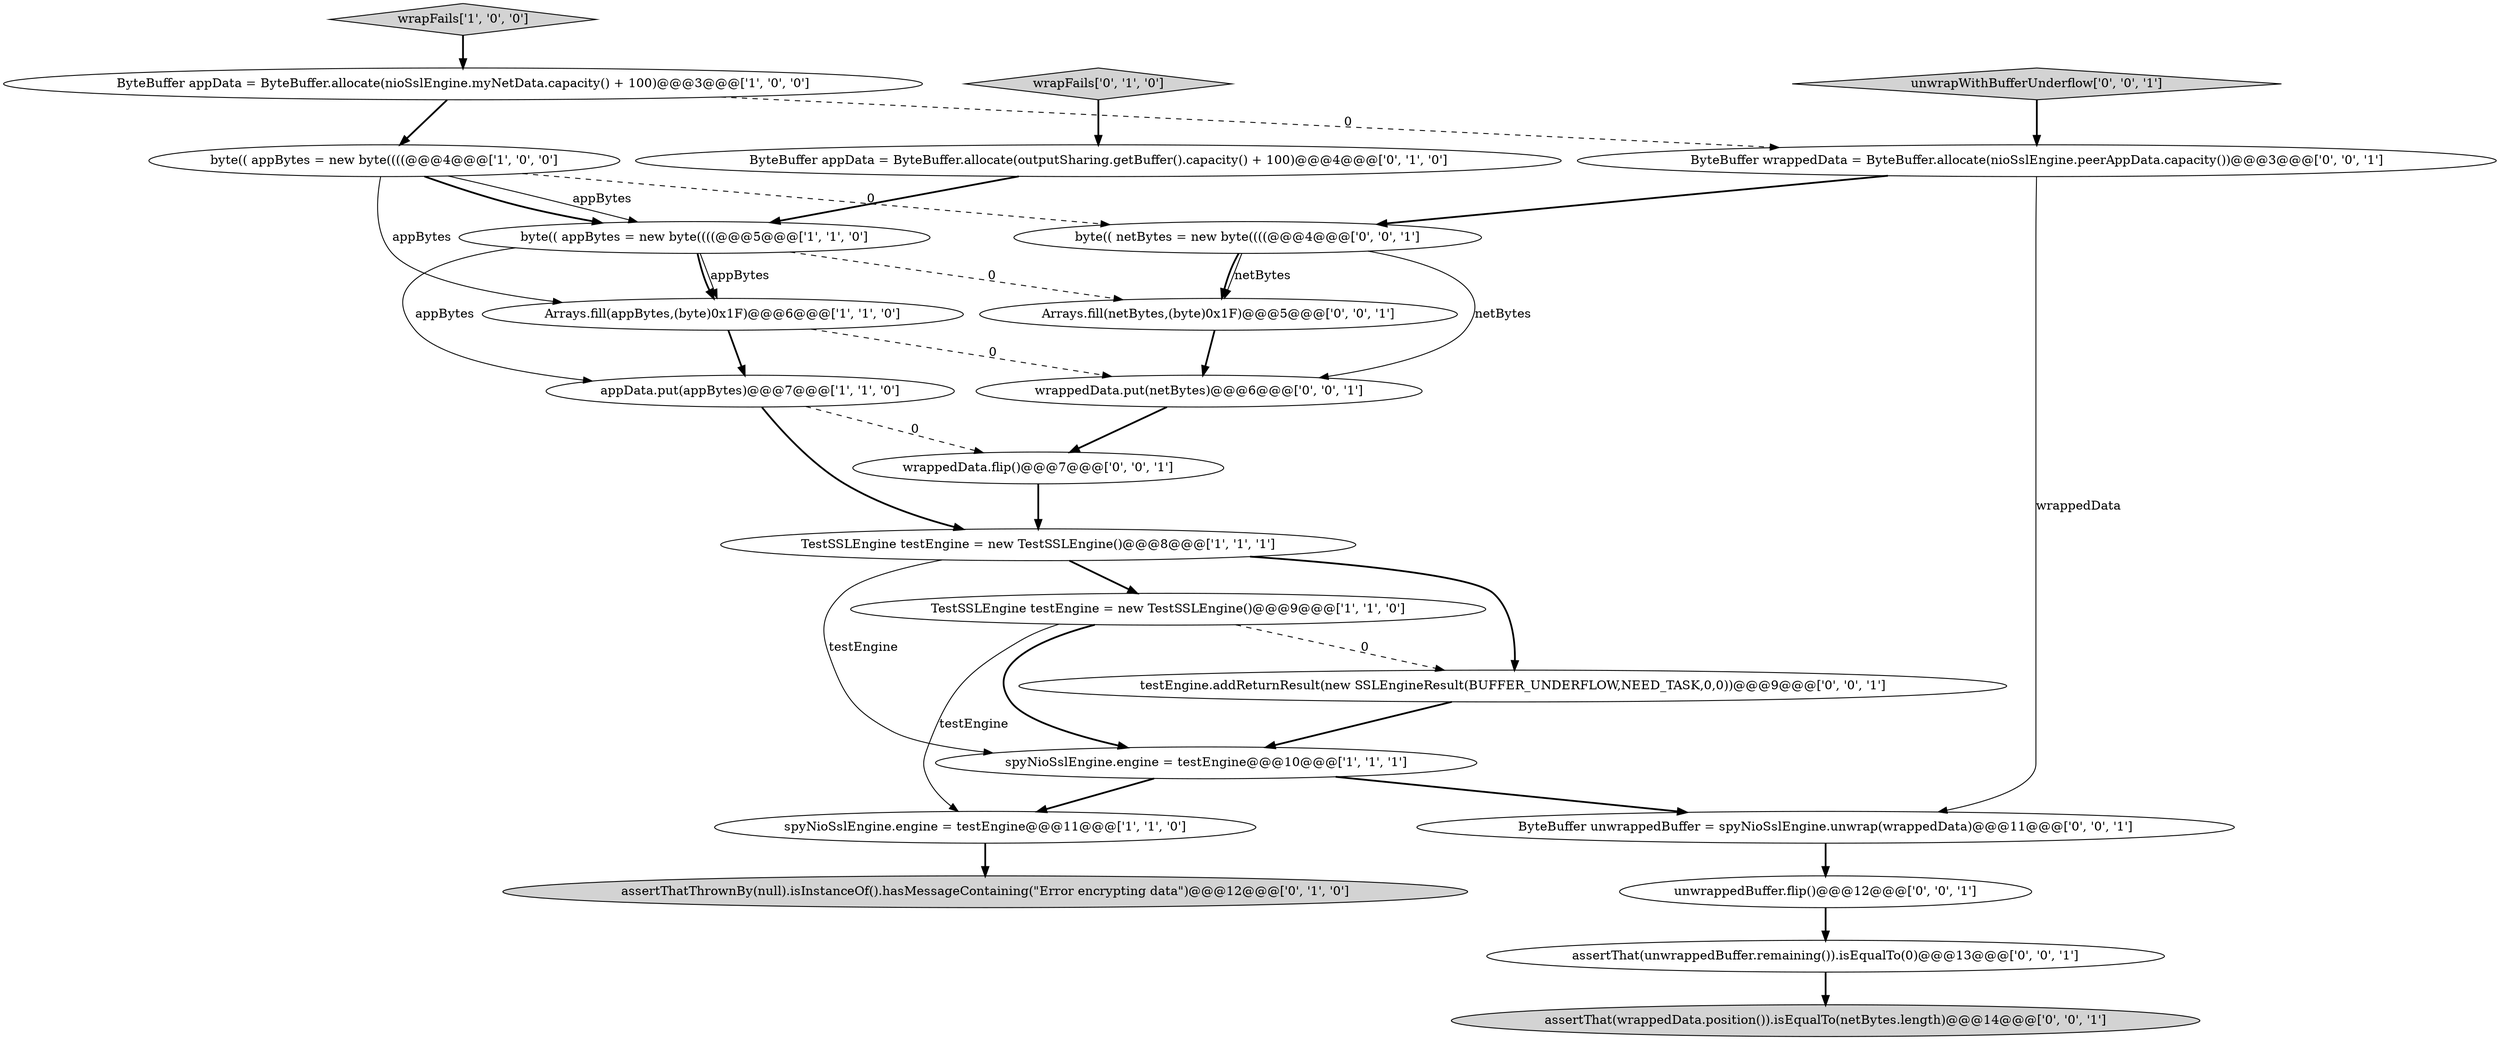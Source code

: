 digraph {
6 [style = filled, label = "Arrays.fill(appBytes,(byte)0x1F)@@@6@@@['1', '1', '0']", fillcolor = white, shape = ellipse image = "AAA0AAABBB1BBB"];
13 [style = filled, label = "unwrappedBuffer.flip()@@@12@@@['0', '0', '1']", fillcolor = white, shape = ellipse image = "AAA0AAABBB3BBB"];
8 [style = filled, label = "byte(( appBytes = new byte((((@@@4@@@['1', '0', '0']", fillcolor = white, shape = ellipse image = "AAA0AAABBB1BBB"];
12 [style = filled, label = "wrapFails['0', '1', '0']", fillcolor = lightgray, shape = diamond image = "AAA0AAABBB2BBB"];
5 [style = filled, label = "ByteBuffer appData = ByteBuffer.allocate(nioSslEngine.myNetData.capacity() + 100)@@@3@@@['1', '0', '0']", fillcolor = white, shape = ellipse image = "AAA0AAABBB1BBB"];
10 [style = filled, label = "ByteBuffer appData = ByteBuffer.allocate(outputSharing.getBuffer().capacity() + 100)@@@4@@@['0', '1', '0']", fillcolor = white, shape = ellipse image = "AAA1AAABBB2BBB"];
22 [style = filled, label = "Arrays.fill(netBytes,(byte)0x1F)@@@5@@@['0', '0', '1']", fillcolor = white, shape = ellipse image = "AAA0AAABBB3BBB"];
9 [style = filled, label = "TestSSLEngine testEngine = new TestSSLEngine()@@@8@@@['1', '1', '1']", fillcolor = white, shape = ellipse image = "AAA0AAABBB1BBB"];
15 [style = filled, label = "assertThat(unwrappedBuffer.remaining()).isEqualTo(0)@@@13@@@['0', '0', '1']", fillcolor = white, shape = ellipse image = "AAA0AAABBB3BBB"];
14 [style = filled, label = "unwrapWithBufferUnderflow['0', '0', '1']", fillcolor = lightgray, shape = diamond image = "AAA0AAABBB3BBB"];
21 [style = filled, label = "byte(( netBytes = new byte((((@@@4@@@['0', '0', '1']", fillcolor = white, shape = ellipse image = "AAA0AAABBB3BBB"];
16 [style = filled, label = "wrappedData.put(netBytes)@@@6@@@['0', '0', '1']", fillcolor = white, shape = ellipse image = "AAA0AAABBB3BBB"];
18 [style = filled, label = "ByteBuffer wrappedData = ByteBuffer.allocate(nioSslEngine.peerAppData.capacity())@@@3@@@['0', '0', '1']", fillcolor = white, shape = ellipse image = "AAA0AAABBB3BBB"];
4 [style = filled, label = "wrapFails['1', '0', '0']", fillcolor = lightgray, shape = diamond image = "AAA0AAABBB1BBB"];
0 [style = filled, label = "byte(( appBytes = new byte((((@@@5@@@['1', '1', '0']", fillcolor = white, shape = ellipse image = "AAA0AAABBB1BBB"];
1 [style = filled, label = "appData.put(appBytes)@@@7@@@['1', '1', '0']", fillcolor = white, shape = ellipse image = "AAA0AAABBB1BBB"];
17 [style = filled, label = "ByteBuffer unwrappedBuffer = spyNioSslEngine.unwrap(wrappedData)@@@11@@@['0', '0', '1']", fillcolor = white, shape = ellipse image = "AAA0AAABBB3BBB"];
19 [style = filled, label = "testEngine.addReturnResult(new SSLEngineResult(BUFFER_UNDERFLOW,NEED_TASK,0,0))@@@9@@@['0', '0', '1']", fillcolor = white, shape = ellipse image = "AAA0AAABBB3BBB"];
23 [style = filled, label = "assertThat(wrappedData.position()).isEqualTo(netBytes.length)@@@14@@@['0', '0', '1']", fillcolor = lightgray, shape = ellipse image = "AAA0AAABBB3BBB"];
3 [style = filled, label = "spyNioSslEngine.engine = testEngine@@@10@@@['1', '1', '1']", fillcolor = white, shape = ellipse image = "AAA0AAABBB1BBB"];
11 [style = filled, label = "assertThatThrownBy(null).isInstanceOf().hasMessageContaining(\"Error encrypting data\")@@@12@@@['0', '1', '0']", fillcolor = lightgray, shape = ellipse image = "AAA0AAABBB2BBB"];
2 [style = filled, label = "TestSSLEngine testEngine = new TestSSLEngine()@@@9@@@['1', '1', '0']", fillcolor = white, shape = ellipse image = "AAA0AAABBB1BBB"];
7 [style = filled, label = "spyNioSslEngine.engine = testEngine@@@11@@@['1', '1', '0']", fillcolor = white, shape = ellipse image = "AAA0AAABBB1BBB"];
20 [style = filled, label = "wrappedData.flip()@@@7@@@['0', '0', '1']", fillcolor = white, shape = ellipse image = "AAA0AAABBB3BBB"];
0->6 [style = bold, label=""];
19->3 [style = bold, label=""];
18->17 [style = solid, label="wrappedData"];
9->19 [style = bold, label=""];
13->15 [style = bold, label=""];
5->8 [style = bold, label=""];
1->9 [style = bold, label=""];
21->22 [style = bold, label=""];
14->18 [style = bold, label=""];
8->0 [style = solid, label="appBytes"];
8->0 [style = bold, label=""];
1->20 [style = dashed, label="0"];
4->5 [style = bold, label=""];
15->23 [style = bold, label=""];
22->16 [style = bold, label=""];
9->2 [style = bold, label=""];
0->6 [style = solid, label="appBytes"];
21->16 [style = solid, label="netBytes"];
7->11 [style = bold, label=""];
5->18 [style = dashed, label="0"];
3->7 [style = bold, label=""];
9->3 [style = solid, label="testEngine"];
2->3 [style = bold, label=""];
0->1 [style = solid, label="appBytes"];
8->6 [style = solid, label="appBytes"];
8->21 [style = dashed, label="0"];
2->19 [style = dashed, label="0"];
12->10 [style = bold, label=""];
3->17 [style = bold, label=""];
17->13 [style = bold, label=""];
6->16 [style = dashed, label="0"];
18->21 [style = bold, label=""];
16->20 [style = bold, label=""];
2->7 [style = solid, label="testEngine"];
20->9 [style = bold, label=""];
6->1 [style = bold, label=""];
0->22 [style = dashed, label="0"];
21->22 [style = solid, label="netBytes"];
10->0 [style = bold, label=""];
}
